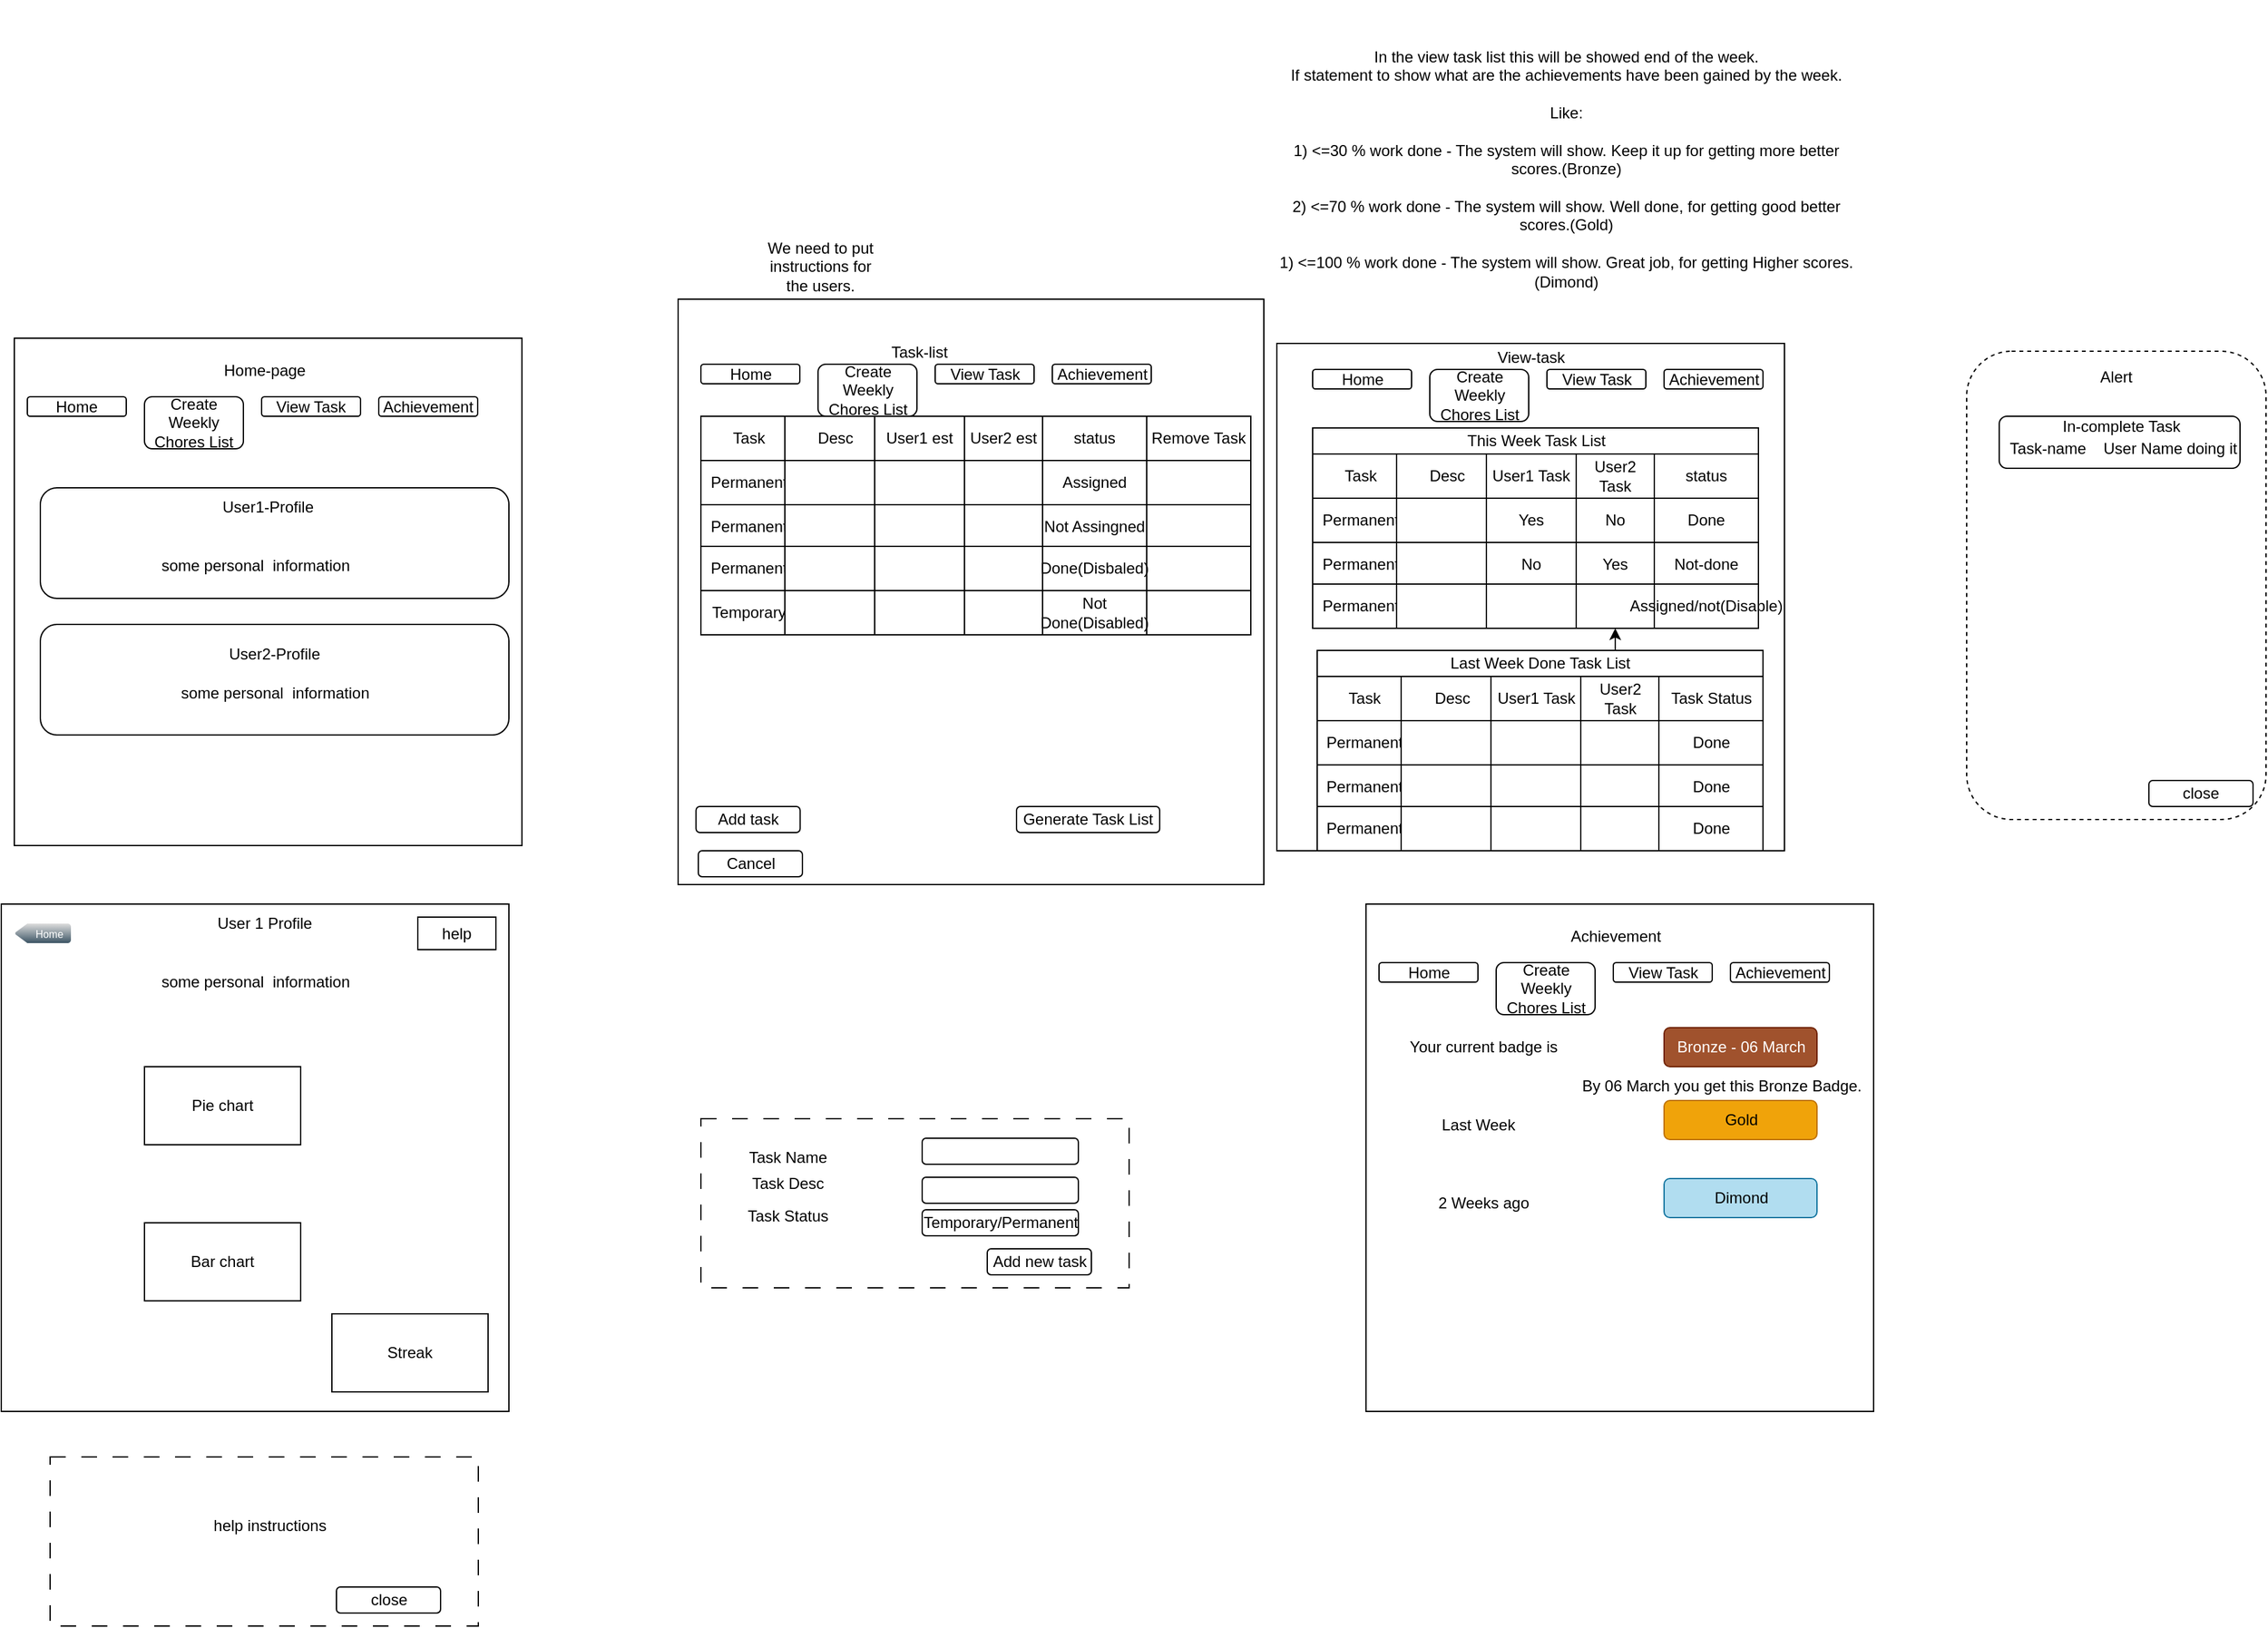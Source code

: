 <mxfile version="21.0.6" type="device"><diagram name="Page-1" id="3wJAoWSOx6QYY3Pvcc9u"><mxGraphModel dx="794" dy="1694" grid="1" gridSize="10" guides="1" tooltips="1" connect="1" arrows="1" fold="1" page="1" pageScale="1" pageWidth="827" pageHeight="1169" math="0" shadow="0"><root><mxCell id="0"/><mxCell id="1" parent="0"/><mxCell id="VqaUVUZdWkBCZ70Wt7m--1" value="" style="whiteSpace=wrap;html=1;aspect=fixed;fontStyle=1" parent="1" vertex="1"><mxGeometry x="160" y="120" width="390" height="390" as="geometry"/></mxCell><mxCell id="VqaUVUZdWkBCZ70Wt7m--2" value="" style="whiteSpace=wrap;html=1;aspect=fixed;" parent="1" vertex="1"><mxGeometry x="670" y="90" width="450" height="450" as="geometry"/></mxCell><mxCell id="VqaUVUZdWkBCZ70Wt7m--3" value="Home-page" style="text;html=1;strokeColor=none;fillColor=none;align=center;verticalAlign=middle;whiteSpace=wrap;rounded=0;" parent="1" vertex="1"><mxGeometry x="304.5" y="130" width="95" height="30" as="geometry"/></mxCell><mxCell id="VqaUVUZdWkBCZ70Wt7m--4" value="Task-list" style="text;html=1;strokeColor=none;fillColor=none;align=center;verticalAlign=middle;whiteSpace=wrap;rounded=0;" parent="1" vertex="1"><mxGeometry x="807.5" y="116" width="95" height="30" as="geometry"/></mxCell><mxCell id="VqaUVUZdWkBCZ70Wt7m--6" value="Task" style="rounded=0;whiteSpace=wrap;html=1;" parent="1" vertex="1"><mxGeometry x="687.5" y="180" width="72.5" height="34" as="geometry"/></mxCell><mxCell id="VqaUVUZdWkBCZ70Wt7m--8" value="Desc" style="rounded=0;whiteSpace=wrap;html=1;" parent="1" vertex="1"><mxGeometry x="752" y="180" width="78" height="34" as="geometry"/></mxCell><mxCell id="VqaUVUZdWkBCZ70Wt7m--9" value="User1 est" style="rounded=0;whiteSpace=wrap;html=1;" parent="1" vertex="1"><mxGeometry x="821" y="180" width="69" height="34" as="geometry"/></mxCell><mxCell id="VqaUVUZdWkBCZ70Wt7m--10" value="User2 est" style="rounded=0;whiteSpace=wrap;html=1;" parent="1" vertex="1"><mxGeometry x="890" y="180" width="60" height="34" as="geometry"/></mxCell><mxCell id="VqaUVUZdWkBCZ70Wt7m--11" value="Remove Task" style="rounded=0;whiteSpace=wrap;html=1;" parent="1" vertex="1"><mxGeometry x="1030" y="180" width="80" height="34" as="geometry"/></mxCell><mxCell id="VqaUVUZdWkBCZ70Wt7m--13" value="Permanent" style="rounded=0;whiteSpace=wrap;html=1;" parent="1" vertex="1"><mxGeometry x="687.5" y="214" width="72.5" height="34" as="geometry"/></mxCell><mxCell id="VqaUVUZdWkBCZ70Wt7m--14" value="" style="rounded=0;whiteSpace=wrap;html=1;" parent="1" vertex="1"><mxGeometry x="752" y="214" width="78" height="34" as="geometry"/></mxCell><mxCell id="VqaUVUZdWkBCZ70Wt7m--15" value="" style="rounded=0;whiteSpace=wrap;html=1;" parent="1" vertex="1"><mxGeometry x="821" y="214" width="69" height="34" as="geometry"/></mxCell><mxCell id="VqaUVUZdWkBCZ70Wt7m--16" value="" style="rounded=0;whiteSpace=wrap;html=1;" parent="1" vertex="1"><mxGeometry x="890" y="214" width="60" height="34" as="geometry"/></mxCell><mxCell id="VqaUVUZdWkBCZ70Wt7m--17" value="" style="rounded=0;whiteSpace=wrap;html=1;" parent="1" vertex="1"><mxGeometry x="1030" y="214" width="80" height="34" as="geometry"/></mxCell><mxCell id="VqaUVUZdWkBCZ70Wt7m--18" value="Permanent" style="rounded=0;whiteSpace=wrap;html=1;" parent="1" vertex="1"><mxGeometry x="687.5" y="248" width="72.5" height="34" as="geometry"/></mxCell><mxCell id="VqaUVUZdWkBCZ70Wt7m--19" value="" style="rounded=0;whiteSpace=wrap;html=1;" parent="1" vertex="1"><mxGeometry x="752" y="248" width="78" height="34" as="geometry"/></mxCell><mxCell id="VqaUVUZdWkBCZ70Wt7m--20" value="" style="rounded=0;whiteSpace=wrap;html=1;" parent="1" vertex="1"><mxGeometry x="821" y="248" width="69" height="34" as="geometry"/></mxCell><mxCell id="VqaUVUZdWkBCZ70Wt7m--21" value="" style="rounded=0;whiteSpace=wrap;html=1;" parent="1" vertex="1"><mxGeometry x="890" y="248" width="60" height="34" as="geometry"/></mxCell><mxCell id="VqaUVUZdWkBCZ70Wt7m--22" value="" style="rounded=0;whiteSpace=wrap;html=1;" parent="1" vertex="1"><mxGeometry x="1030" y="248" width="80" height="34" as="geometry"/></mxCell><mxCell id="VqaUVUZdWkBCZ70Wt7m--23" value="Permanent" style="rounded=0;whiteSpace=wrap;html=1;" parent="1" vertex="1"><mxGeometry x="687.5" y="280" width="72.5" height="34" as="geometry"/></mxCell><mxCell id="VqaUVUZdWkBCZ70Wt7m--24" value="" style="rounded=0;whiteSpace=wrap;html=1;" parent="1" vertex="1"><mxGeometry x="752" y="280" width="78" height="34" as="geometry"/></mxCell><mxCell id="VqaUVUZdWkBCZ70Wt7m--25" value="" style="rounded=0;whiteSpace=wrap;html=1;" parent="1" vertex="1"><mxGeometry x="821" y="280" width="69" height="34" as="geometry"/></mxCell><mxCell id="VqaUVUZdWkBCZ70Wt7m--26" value="" style="rounded=0;whiteSpace=wrap;html=1;" parent="1" vertex="1"><mxGeometry x="890" y="280" width="60" height="34" as="geometry"/></mxCell><mxCell id="VqaUVUZdWkBCZ70Wt7m--27" value="" style="rounded=0;whiteSpace=wrap;html=1;" parent="1" vertex="1"><mxGeometry x="1030" y="280" width="80" height="34" as="geometry"/></mxCell><mxCell id="VqaUVUZdWkBCZ70Wt7m--28" value="" style="shape=image;html=1;verticalAlign=top;verticalLabelPosition=bottom;labelBackgroundColor=#ffffff;imageAspect=0;aspect=fixed;image=https://cdn4.iconfinder.com/data/icons/essentials-74/24/013_-_Trash-128.png" parent="1" vertex="1"><mxGeometry x="1056" y="217" width="28" height="28" as="geometry"/></mxCell><mxCell id="VqaUVUZdWkBCZ70Wt7m--29" value="Add task" style="rounded=1;whiteSpace=wrap;html=1;" parent="1" vertex="1"><mxGeometry x="683.75" y="480" width="80" height="20" as="geometry"/></mxCell><mxCell id="VqaUVUZdWkBCZ70Wt7m--37" value="" style="rounded=0;whiteSpace=wrap;html=1;dashed=1;dashPattern=12 12;" parent="1" vertex="1"><mxGeometry x="687.5" y="720" width="329" height="130" as="geometry"/></mxCell><mxCell id="VqaUVUZdWkBCZ70Wt7m--35" value="" style="rounded=1;whiteSpace=wrap;html=1;" parent="1" vertex="1"><mxGeometry x="857.5" y="765" width="120" height="20" as="geometry"/></mxCell><mxCell id="VqaUVUZdWkBCZ70Wt7m--34" value="" style="rounded=1;whiteSpace=wrap;html=1;" parent="1" vertex="1"><mxGeometry x="857.5" y="735" width="120" height="20" as="geometry"/></mxCell><mxCell id="VqaUVUZdWkBCZ70Wt7m--32" value="Task Name" style="text;html=1;strokeColor=none;fillColor=none;align=center;verticalAlign=middle;whiteSpace=wrap;rounded=0;" parent="1" vertex="1"><mxGeometry x="697.5" y="735" width="112.5" height="30" as="geometry"/></mxCell><mxCell id="VqaUVUZdWkBCZ70Wt7m--36" value="Task Desc" style="text;html=1;strokeColor=none;fillColor=none;align=center;verticalAlign=middle;whiteSpace=wrap;rounded=0;" parent="1" vertex="1"><mxGeometry x="697.5" y="755" width="112.5" height="30" as="geometry"/></mxCell><mxCell id="VqaUVUZdWkBCZ70Wt7m--38" value="Add new task" style="rounded=1;whiteSpace=wrap;html=1;" parent="1" vertex="1"><mxGeometry x="907.5" y="820" width="80" height="20" as="geometry"/></mxCell><mxCell id="VqaUVUZdWkBCZ70Wt7m--39" value="Temporary" style="rounded=0;whiteSpace=wrap;html=1;" parent="1" vertex="1"><mxGeometry x="687.5" y="314" width="72.5" height="34" as="geometry"/></mxCell><mxCell id="VqaUVUZdWkBCZ70Wt7m--40" value="" style="rounded=0;whiteSpace=wrap;html=1;" parent="1" vertex="1"><mxGeometry x="752" y="314" width="78" height="34" as="geometry"/></mxCell><mxCell id="VqaUVUZdWkBCZ70Wt7m--41" value="" style="rounded=0;whiteSpace=wrap;html=1;" parent="1" vertex="1"><mxGeometry x="821" y="314" width="69" height="34" as="geometry"/></mxCell><mxCell id="VqaUVUZdWkBCZ70Wt7m--42" value="" style="rounded=0;whiteSpace=wrap;html=1;" parent="1" vertex="1"><mxGeometry x="890" y="314" width="60" height="34" as="geometry"/></mxCell><mxCell id="VqaUVUZdWkBCZ70Wt7m--43" value="" style="rounded=0;whiteSpace=wrap;html=1;" parent="1" vertex="1"><mxGeometry x="1030" y="314" width="80" height="34" as="geometry"/></mxCell><mxCell id="VqaUVUZdWkBCZ70Wt7m--44" value="Generate Task List" style="rounded=1;whiteSpace=wrap;html=1;" parent="1" vertex="1"><mxGeometry x="930" y="480" width="110" height="20" as="geometry"/></mxCell><mxCell id="VqaUVUZdWkBCZ70Wt7m--47" value="Home" style="rounded=1;whiteSpace=wrap;html=1;" parent="1" vertex="1"><mxGeometry x="170" y="165" width="76" height="15" as="geometry"/></mxCell><mxCell id="VqaUVUZdWkBCZ70Wt7m--48" value="Create Weekly Chores List" style="rounded=1;whiteSpace=wrap;html=1;" parent="1" vertex="1"><mxGeometry x="260" y="165" width="76" height="40" as="geometry"/></mxCell><mxCell id="VqaUVUZdWkBCZ70Wt7m--49" value="View Task" style="rounded=1;whiteSpace=wrap;html=1;" parent="1" vertex="1"><mxGeometry x="350" y="165" width="76" height="15" as="geometry"/></mxCell><mxCell id="VqaUVUZdWkBCZ70Wt7m--50" value="Achievement" style="rounded=1;whiteSpace=wrap;html=1;" parent="1" vertex="1"><mxGeometry x="440" y="165" width="76" height="15" as="geometry"/></mxCell><mxCell id="VqaUVUZdWkBCZ70Wt7m--52" value="Home" style="rounded=1;whiteSpace=wrap;html=1;" parent="1" vertex="1"><mxGeometry x="687.5" y="140" width="76" height="15" as="geometry"/></mxCell><mxCell id="VqaUVUZdWkBCZ70Wt7m--53" value="Create Weekly Chores List" style="rounded=1;whiteSpace=wrap;html=1;" parent="1" vertex="1"><mxGeometry x="777.5" y="140" width="76" height="40" as="geometry"/></mxCell><mxCell id="VqaUVUZdWkBCZ70Wt7m--54" value="View Task" style="rounded=1;whiteSpace=wrap;html=1;" parent="1" vertex="1"><mxGeometry x="867.5" y="140" width="76" height="15" as="geometry"/></mxCell><mxCell id="VqaUVUZdWkBCZ70Wt7m--55" value="Achievement" style="rounded=1;whiteSpace=wrap;html=1;" parent="1" vertex="1"><mxGeometry x="957.5" y="140" width="76" height="15" as="geometry"/></mxCell><mxCell id="VqaUVUZdWkBCZ70Wt7m--56" value="Task Status" style="text;html=1;strokeColor=none;fillColor=none;align=center;verticalAlign=middle;whiteSpace=wrap;rounded=0;" parent="1" vertex="1"><mxGeometry x="697.5" y="780" width="112.5" height="30" as="geometry"/></mxCell><mxCell id="VqaUVUZdWkBCZ70Wt7m--57" value="Temporary/Permanent" style="rounded=1;whiteSpace=wrap;html=1;" parent="1" vertex="1"><mxGeometry x="857.5" y="790" width="120" height="20" as="geometry"/></mxCell><mxCell id="VqaUVUZdWkBCZ70Wt7m--58" value="" style="rounded=1;whiteSpace=wrap;html=1;" parent="1" vertex="1"><mxGeometry x="180" y="235" width="360" height="85" as="geometry"/></mxCell><mxCell id="VqaUVUZdWkBCZ70Wt7m--59" value="User1-Profile" style="text;html=1;strokeColor=none;fillColor=none;align=center;verticalAlign=middle;whiteSpace=wrap;rounded=0;" parent="1" vertex="1"><mxGeometry x="311" y="235" width="88" height="30" as="geometry"/></mxCell><mxCell id="VqaUVUZdWkBCZ70Wt7m--60" value="" style="rounded=1;whiteSpace=wrap;html=1;" parent="1" vertex="1"><mxGeometry x="180" y="340" width="360" height="85" as="geometry"/></mxCell><mxCell id="VqaUVUZdWkBCZ70Wt7m--61" value="User2-Profile" style="text;html=1;strokeColor=none;fillColor=none;align=center;verticalAlign=middle;whiteSpace=wrap;rounded=0;" parent="1" vertex="1"><mxGeometry x="316" y="348" width="88" height="30" as="geometry"/></mxCell><mxCell id="VqaUVUZdWkBCZ70Wt7m--62" value="some personal&amp;nbsp; information" style="text;html=1;strokeColor=none;fillColor=none;align=center;verticalAlign=middle;whiteSpace=wrap;rounded=0;" parent="1" vertex="1"><mxGeometry x="251" y="280" width="189" height="30" as="geometry"/></mxCell><mxCell id="VqaUVUZdWkBCZ70Wt7m--63" value="some personal&amp;nbsp; information" style="text;html=1;strokeColor=none;fillColor=none;align=center;verticalAlign=middle;whiteSpace=wrap;rounded=0;" parent="1" vertex="1"><mxGeometry x="265.5" y="378" width="189" height="30" as="geometry"/></mxCell><mxCell id="VqaUVUZdWkBCZ70Wt7m--65" value="" style="whiteSpace=wrap;html=1;aspect=fixed;" parent="1" vertex="1"><mxGeometry x="150" y="555" width="390" height="390" as="geometry"/></mxCell><mxCell id="VqaUVUZdWkBCZ70Wt7m--66" value="User 1 Profile" style="text;html=1;strokeColor=none;fillColor=none;align=center;verticalAlign=middle;whiteSpace=wrap;rounded=0;" parent="1" vertex="1"><mxGeometry x="304.5" y="555" width="95" height="30" as="geometry"/></mxCell><mxCell id="VqaUVUZdWkBCZ70Wt7m--67" value="Home" style="strokeWidth=1;html=1;shadow=0;dashed=0;shape=mxgraph.ios.iButtonBack;strokeColor=#444444;fontColor=#ffffff;buttonText=;fontSize=8;fillColor=#dddddd;fillColor2=#3D5565;spacingLeft=10;whiteSpace=wrap;align=center;sketch=0;" parent="1" vertex="1"><mxGeometry x="160" y="570" width="43.5" height="15" as="geometry"/></mxCell><mxCell id="VqaUVUZdWkBCZ70Wt7m--69" value="some personal&amp;nbsp; information" style="text;html=1;strokeColor=none;fillColor=none;align=center;verticalAlign=middle;whiteSpace=wrap;rounded=0;" parent="1" vertex="1"><mxGeometry x="251" y="600" width="189" height="30" as="geometry"/></mxCell><mxCell id="VqaUVUZdWkBCZ70Wt7m--70" value="Pie chart" style="rounded=0;whiteSpace=wrap;html=1;" parent="1" vertex="1"><mxGeometry x="260" y="680" width="120" height="60" as="geometry"/></mxCell><mxCell id="VqaUVUZdWkBCZ70Wt7m--71" value="Bar chart" style="rounded=0;whiteSpace=wrap;html=1;" parent="1" vertex="1"><mxGeometry x="260" y="800" width="120" height="60" as="geometry"/></mxCell><mxCell id="VqaUVUZdWkBCZ70Wt7m--72" value="" style="rounded=0;whiteSpace=wrap;html=1;dashed=1;dashPattern=12 12;" parent="1" vertex="1"><mxGeometry x="187.5" y="980" width="329" height="130" as="geometry"/></mxCell><mxCell id="VqaUVUZdWkBCZ70Wt7m--75" value="help instructions" style="text;html=1;strokeColor=none;fillColor=none;align=center;verticalAlign=middle;whiteSpace=wrap;rounded=0;" parent="1" vertex="1"><mxGeometry x="197.5" y="995" width="317.25" height="75" as="geometry"/></mxCell><mxCell id="VqaUVUZdWkBCZ70Wt7m--77" value="close" style="rounded=1;whiteSpace=wrap;html=1;" parent="1" vertex="1"><mxGeometry x="407.5" y="1080" width="80" height="20" as="geometry"/></mxCell><mxCell id="VqaUVUZdWkBCZ70Wt7m--81" value="help" style="rounded=0;whiteSpace=wrap;html=1;" parent="1" vertex="1"><mxGeometry x="470" y="565" width="60" height="25" as="geometry"/></mxCell><mxCell id="VqaUVUZdWkBCZ70Wt7m--82" value="" style="whiteSpace=wrap;html=1;aspect=fixed;" parent="1" vertex="1"><mxGeometry x="1130" y="124" width="390" height="390" as="geometry"/></mxCell><mxCell id="VqaUVUZdWkBCZ70Wt7m--83" value="View-task" style="text;html=1;strokeColor=none;fillColor=none;align=center;verticalAlign=middle;whiteSpace=wrap;rounded=0;" parent="1" vertex="1"><mxGeometry x="1277.5" y="120" width="95" height="30" as="geometry"/></mxCell><mxCell id="VqaUVUZdWkBCZ70Wt7m--84" value="Task" style="rounded=0;whiteSpace=wrap;html=1;" parent="1" vertex="1"><mxGeometry x="1157.5" y="209" width="72.5" height="34" as="geometry"/></mxCell><mxCell id="VqaUVUZdWkBCZ70Wt7m--85" value="Desc" style="rounded=0;whiteSpace=wrap;html=1;" parent="1" vertex="1"><mxGeometry x="1222" y="209" width="78" height="34" as="geometry"/></mxCell><mxCell id="VqaUVUZdWkBCZ70Wt7m--86" value="User1 Task" style="rounded=0;whiteSpace=wrap;html=1;" parent="1" vertex="1"><mxGeometry x="1291" y="209" width="69" height="34" as="geometry"/></mxCell><mxCell id="VqaUVUZdWkBCZ70Wt7m--87" value="User2 Task" style="rounded=0;whiteSpace=wrap;html=1;" parent="1" vertex="1"><mxGeometry x="1360" y="209" width="60" height="34" as="geometry"/></mxCell><mxCell id="VqaUVUZdWkBCZ70Wt7m--88" value="status" style="rounded=0;whiteSpace=wrap;html=1;" parent="1" vertex="1"><mxGeometry x="1420" y="209" width="80" height="34" as="geometry"/></mxCell><mxCell id="VqaUVUZdWkBCZ70Wt7m--89" value="Permanent" style="rounded=0;whiteSpace=wrap;html=1;" parent="1" vertex="1"><mxGeometry x="1157.5" y="243" width="72.5" height="34" as="geometry"/></mxCell><mxCell id="VqaUVUZdWkBCZ70Wt7m--90" value="" style="rounded=0;whiteSpace=wrap;html=1;" parent="1" vertex="1"><mxGeometry x="1222" y="243" width="78" height="34" as="geometry"/></mxCell><mxCell id="VqaUVUZdWkBCZ70Wt7m--91" value="Yes" style="rounded=0;whiteSpace=wrap;html=1;" parent="1" vertex="1"><mxGeometry x="1291" y="243" width="69" height="34" as="geometry"/></mxCell><mxCell id="VqaUVUZdWkBCZ70Wt7m--92" value="No" style="rounded=0;whiteSpace=wrap;html=1;" parent="1" vertex="1"><mxGeometry x="1360" y="243" width="60" height="34" as="geometry"/></mxCell><mxCell id="VqaUVUZdWkBCZ70Wt7m--93" value="Done" style="rounded=0;whiteSpace=wrap;html=1;" parent="1" vertex="1"><mxGeometry x="1420" y="243" width="80" height="34" as="geometry"/></mxCell><mxCell id="VqaUVUZdWkBCZ70Wt7m--94" value="Permanent" style="rounded=0;whiteSpace=wrap;html=1;" parent="1" vertex="1"><mxGeometry x="1157.5" y="277" width="72.5" height="34" as="geometry"/></mxCell><mxCell id="VqaUVUZdWkBCZ70Wt7m--95" value="" style="rounded=0;whiteSpace=wrap;html=1;" parent="1" vertex="1"><mxGeometry x="1222" y="277" width="78" height="34" as="geometry"/></mxCell><mxCell id="VqaUVUZdWkBCZ70Wt7m--96" value="No" style="rounded=0;whiteSpace=wrap;html=1;" parent="1" vertex="1"><mxGeometry x="1291" y="277" width="69" height="34" as="geometry"/></mxCell><mxCell id="VqaUVUZdWkBCZ70Wt7m--97" value="Yes" style="rounded=0;whiteSpace=wrap;html=1;" parent="1" vertex="1"><mxGeometry x="1360" y="277" width="60" height="34" as="geometry"/></mxCell><mxCell id="VqaUVUZdWkBCZ70Wt7m--98" value="Not-done" style="rounded=0;whiteSpace=wrap;html=1;" parent="1" vertex="1"><mxGeometry x="1420" y="277" width="80" height="34" as="geometry"/></mxCell><mxCell id="VqaUVUZdWkBCZ70Wt7m--99" value="Permanent" style="rounded=0;whiteSpace=wrap;html=1;" parent="1" vertex="1"><mxGeometry x="1157.5" y="309" width="72.5" height="34" as="geometry"/></mxCell><mxCell id="VqaUVUZdWkBCZ70Wt7m--100" value="" style="rounded=0;whiteSpace=wrap;html=1;" parent="1" vertex="1"><mxGeometry x="1222" y="309" width="78" height="34" as="geometry"/></mxCell><mxCell id="VqaUVUZdWkBCZ70Wt7m--101" value="" style="rounded=0;whiteSpace=wrap;html=1;" parent="1" vertex="1"><mxGeometry x="1291" y="309" width="69" height="34" as="geometry"/></mxCell><mxCell id="VqaUVUZdWkBCZ70Wt7m--102" value="" style="rounded=0;whiteSpace=wrap;html=1;" parent="1" vertex="1"><mxGeometry x="1360" y="309" width="60" height="34" as="geometry"/></mxCell><mxCell id="VqaUVUZdWkBCZ70Wt7m--103" value="Assigned/not(Disable)" style="rounded=0;whiteSpace=wrap;html=1;" parent="1" vertex="1"><mxGeometry x="1420" y="309" width="80" height="34" as="geometry"/></mxCell><mxCell id="VqaUVUZdWkBCZ70Wt7m--112" value="Home" style="rounded=1;whiteSpace=wrap;html=1;" parent="1" vertex="1"><mxGeometry x="1157.5" y="144" width="76" height="15" as="geometry"/></mxCell><mxCell id="VqaUVUZdWkBCZ70Wt7m--113" value="Create Weekly Chores List" style="rounded=1;whiteSpace=wrap;html=1;" parent="1" vertex="1"><mxGeometry x="1247.5" y="144" width="76" height="40" as="geometry"/></mxCell><mxCell id="VqaUVUZdWkBCZ70Wt7m--114" value="View Task" style="rounded=1;whiteSpace=wrap;html=1;" parent="1" vertex="1"><mxGeometry x="1337.5" y="144" width="76" height="15" as="geometry"/></mxCell><mxCell id="VqaUVUZdWkBCZ70Wt7m--115" value="Achievement" style="rounded=1;whiteSpace=wrap;html=1;" parent="1" vertex="1"><mxGeometry x="1427.5" y="144" width="76" height="15" as="geometry"/></mxCell><mxCell id="VqaUVUZdWkBCZ70Wt7m--116" value="" style="shape=image;html=1;verticalAlign=top;verticalLabelPosition=bottom;labelBackgroundColor=#ffffff;imageAspect=0;aspect=fixed;image=https://cdn4.iconfinder.com/data/icons/48-bubbles/48/43.Bell-128.png" parent="1" vertex="1"><mxGeometry x="1500" y="127.25" width="15.5" height="15.5" as="geometry"/></mxCell><mxCell id="VqaUVUZdWkBCZ70Wt7m--117" value="This Week Task List" style="rounded=0;whiteSpace=wrap;html=1;" parent="1" vertex="1"><mxGeometry x="1157.5" y="189" width="342.5" height="20" as="geometry"/></mxCell><mxCell id="VqaUVUZdWkBCZ70Wt7m--118" value="Task" style="rounded=0;whiteSpace=wrap;html=1;" parent="1" vertex="1"><mxGeometry x="1161" y="380" width="72.5" height="34" as="geometry"/></mxCell><mxCell id="VqaUVUZdWkBCZ70Wt7m--119" value="Desc" style="rounded=0;whiteSpace=wrap;html=1;" parent="1" vertex="1"><mxGeometry x="1225.5" y="380" width="78" height="34" as="geometry"/></mxCell><mxCell id="VqaUVUZdWkBCZ70Wt7m--139" value="" style="edgeStyle=orthogonalEdgeStyle;rounded=0;orthogonalLoop=1;jettySize=auto;html=1;" parent="1" source="VqaUVUZdWkBCZ70Wt7m--120" target="VqaUVUZdWkBCZ70Wt7m--102" edge="1"><mxGeometry relative="1" as="geometry"/></mxCell><mxCell id="VqaUVUZdWkBCZ70Wt7m--120" value="User1 Task" style="rounded=0;whiteSpace=wrap;html=1;" parent="1" vertex="1"><mxGeometry x="1294.5" y="380" width="69" height="34" as="geometry"/></mxCell><mxCell id="VqaUVUZdWkBCZ70Wt7m--121" value="User2 Task" style="rounded=0;whiteSpace=wrap;html=1;" parent="1" vertex="1"><mxGeometry x="1363.5" y="380" width="60" height="34" as="geometry"/></mxCell><mxCell id="VqaUVUZdWkBCZ70Wt7m--122" value="Task Status" style="rounded=0;whiteSpace=wrap;html=1;" parent="1" vertex="1"><mxGeometry x="1423.5" y="380" width="80" height="34" as="geometry"/></mxCell><mxCell id="VqaUVUZdWkBCZ70Wt7m--123" value="Permanent" style="rounded=0;whiteSpace=wrap;html=1;" parent="1" vertex="1"><mxGeometry x="1161" y="414" width="72.5" height="34" as="geometry"/></mxCell><mxCell id="VqaUVUZdWkBCZ70Wt7m--124" value="" style="rounded=0;whiteSpace=wrap;html=1;" parent="1" vertex="1"><mxGeometry x="1225.5" y="414" width="78" height="34" as="geometry"/></mxCell><mxCell id="VqaUVUZdWkBCZ70Wt7m--125" value="" style="rounded=0;whiteSpace=wrap;html=1;" parent="1" vertex="1"><mxGeometry x="1294.5" y="414" width="69" height="34" as="geometry"/></mxCell><mxCell id="VqaUVUZdWkBCZ70Wt7m--126" value="" style="rounded=0;whiteSpace=wrap;html=1;" parent="1" vertex="1"><mxGeometry x="1363.5" y="414" width="60" height="34" as="geometry"/></mxCell><mxCell id="VqaUVUZdWkBCZ70Wt7m--127" value="Done" style="rounded=0;whiteSpace=wrap;html=1;" parent="1" vertex="1"><mxGeometry x="1423.5" y="414" width="80" height="34" as="geometry"/></mxCell><mxCell id="VqaUVUZdWkBCZ70Wt7m--128" value="Permanent" style="rounded=0;whiteSpace=wrap;html=1;" parent="1" vertex="1"><mxGeometry x="1161" y="448" width="72.5" height="34" as="geometry"/></mxCell><mxCell id="VqaUVUZdWkBCZ70Wt7m--129" value="" style="rounded=0;whiteSpace=wrap;html=1;" parent="1" vertex="1"><mxGeometry x="1225.5" y="448" width="78" height="34" as="geometry"/></mxCell><mxCell id="VqaUVUZdWkBCZ70Wt7m--130" value="" style="rounded=0;whiteSpace=wrap;html=1;" parent="1" vertex="1"><mxGeometry x="1294.5" y="448" width="69" height="34" as="geometry"/></mxCell><mxCell id="VqaUVUZdWkBCZ70Wt7m--131" value="" style="rounded=0;whiteSpace=wrap;html=1;" parent="1" vertex="1"><mxGeometry x="1363.5" y="448" width="60" height="34" as="geometry"/></mxCell><mxCell id="VqaUVUZdWkBCZ70Wt7m--132" value="Done" style="rounded=0;whiteSpace=wrap;html=1;" parent="1" vertex="1"><mxGeometry x="1423.5" y="448" width="80" height="34" as="geometry"/></mxCell><mxCell id="VqaUVUZdWkBCZ70Wt7m--133" value="Permanent" style="rounded=0;whiteSpace=wrap;html=1;" parent="1" vertex="1"><mxGeometry x="1161" y="480" width="72.5" height="34" as="geometry"/></mxCell><mxCell id="VqaUVUZdWkBCZ70Wt7m--134" value="" style="rounded=0;whiteSpace=wrap;html=1;" parent="1" vertex="1"><mxGeometry x="1225.5" y="480" width="78" height="34" as="geometry"/></mxCell><mxCell id="VqaUVUZdWkBCZ70Wt7m--135" value="" style="rounded=0;whiteSpace=wrap;html=1;" parent="1" vertex="1"><mxGeometry x="1294.5" y="480" width="69" height="34" as="geometry"/></mxCell><mxCell id="VqaUVUZdWkBCZ70Wt7m--136" value="" style="rounded=0;whiteSpace=wrap;html=1;" parent="1" vertex="1"><mxGeometry x="1363.5" y="480" width="60" height="34" as="geometry"/></mxCell><mxCell id="VqaUVUZdWkBCZ70Wt7m--137" value="Done" style="rounded=0;whiteSpace=wrap;html=1;" parent="1" vertex="1"><mxGeometry x="1423.5" y="480" width="80" height="34" as="geometry"/></mxCell><mxCell id="VqaUVUZdWkBCZ70Wt7m--138" value="Last Week Done Task List" style="rounded=0;whiteSpace=wrap;html=1;" parent="1" vertex="1"><mxGeometry x="1161" y="360" width="342.5" height="20" as="geometry"/></mxCell><mxCell id="VqaUVUZdWkBCZ70Wt7m--141" value="" style="whiteSpace=wrap;html=1;aspect=fixed;fontStyle=1" parent="1" vertex="1"><mxGeometry x="1198.5" y="555" width="390" height="390" as="geometry"/></mxCell><mxCell id="VqaUVUZdWkBCZ70Wt7m--142" value="Achievement" style="text;html=1;strokeColor=none;fillColor=none;align=center;verticalAlign=middle;whiteSpace=wrap;rounded=0;" parent="1" vertex="1"><mxGeometry x="1343" y="565" width="95" height="30" as="geometry"/></mxCell><mxCell id="VqaUVUZdWkBCZ70Wt7m--143" value="Home" style="rounded=1;whiteSpace=wrap;html=1;" parent="1" vertex="1"><mxGeometry x="1208.5" y="600" width="76" height="15" as="geometry"/></mxCell><mxCell id="VqaUVUZdWkBCZ70Wt7m--144" value="Create Weekly Chores List" style="rounded=1;whiteSpace=wrap;html=1;" parent="1" vertex="1"><mxGeometry x="1298.5" y="600" width="76" height="40" as="geometry"/></mxCell><mxCell id="VqaUVUZdWkBCZ70Wt7m--145" value="View Task" style="rounded=1;whiteSpace=wrap;html=1;" parent="1" vertex="1"><mxGeometry x="1388.5" y="600" width="76" height="15" as="geometry"/></mxCell><mxCell id="VqaUVUZdWkBCZ70Wt7m--146" value="Achievement" style="rounded=1;whiteSpace=wrap;html=1;" parent="1" vertex="1"><mxGeometry x="1478.5" y="600" width="76" height="15" as="geometry"/></mxCell><mxCell id="VqaUVUZdWkBCZ70Wt7m--153" value="" style="rounded=1;whiteSpace=wrap;html=1;dashed=1;" parent="1" vertex="1"><mxGeometry x="1660" y="130" width="230" height="360" as="geometry"/></mxCell><mxCell id="VqaUVUZdWkBCZ70Wt7m--154" value="Alert" style="text;html=1;strokeColor=none;fillColor=none;align=center;verticalAlign=middle;whiteSpace=wrap;rounded=0;" parent="1" vertex="1"><mxGeometry x="1745" y="135" width="60" height="30" as="geometry"/></mxCell><mxCell id="VqaUVUZdWkBCZ70Wt7m--155" value="" style="rounded=1;whiteSpace=wrap;html=1;" parent="1" vertex="1"><mxGeometry x="1685" y="180" width="185" height="40" as="geometry"/></mxCell><mxCell id="VqaUVUZdWkBCZ70Wt7m--156" value="In-complete Task" style="text;html=1;strokeColor=none;fillColor=none;align=center;verticalAlign=middle;whiteSpace=wrap;rounded=0;" parent="1" vertex="1"><mxGeometry x="1724" y="173" width="110" height="30" as="geometry"/></mxCell><mxCell id="VqaUVUZdWkBCZ70Wt7m--157" value="Task-name" style="text;html=1;strokeColor=none;fillColor=none;align=center;verticalAlign=middle;whiteSpace=wrap;rounded=0;" parent="1" vertex="1"><mxGeometry x="1685" y="190" width="75" height="30" as="geometry"/></mxCell><mxCell id="VqaUVUZdWkBCZ70Wt7m--158" value="User Name doing it" style="text;html=1;strokeColor=none;fillColor=none;align=center;verticalAlign=middle;whiteSpace=wrap;rounded=0;" parent="1" vertex="1"><mxGeometry x="1764" y="190" width="105" height="30" as="geometry"/></mxCell><mxCell id="VqaUVUZdWkBCZ70Wt7m--159" value="close" style="rounded=1;whiteSpace=wrap;html=1;" parent="1" vertex="1"><mxGeometry x="1800" y="460" width="80" height="20" as="geometry"/></mxCell><mxCell id="VqaUVUZdWkBCZ70Wt7m--160" value="Streak" style="rounded=0;whiteSpace=wrap;html=1;" parent="1" vertex="1"><mxGeometry x="404" y="870" width="120" height="60" as="geometry"/></mxCell><mxCell id="XX2jFR_vDhJVu820eyDR-1" value="We need to put instructions for the users." style="text;html=1;strokeColor=none;fillColor=none;align=center;verticalAlign=middle;whiteSpace=wrap;rounded=0;" parent="1" vertex="1"><mxGeometry x="732" y="50" width="95" height="30" as="geometry"/></mxCell><mxCell id="XX2jFR_vDhJVu820eyDR-2" value="In the view task list this will be showed end of the week.&lt;br&gt;If statement to show what are the achievements have been gained by the week.&lt;br&gt;&lt;br&gt;Like:&lt;br&gt;&lt;br&gt;1) &amp;lt;=30 % work done - The system will show. Keep it up for getting more better scores.(Bronze)&lt;br&gt;&lt;br&gt;2) &amp;lt;=70 % work done - The system will show. Well done, for getting good better scores.(Gold)&lt;br&gt;&lt;br&gt;1) &amp;lt;=100 % work done - The system will show. Great job, for getting Higher scores.(Dimond)" style="text;html=1;strokeColor=none;fillColor=none;align=center;verticalAlign=middle;whiteSpace=wrap;rounded=0;" parent="1" vertex="1"><mxGeometry x="1130" y="-140" width="444.5" height="260" as="geometry"/></mxCell><mxCell id="XX2jFR_vDhJVu820eyDR-3" value="Your current badge is" style="text;html=1;strokeColor=none;fillColor=none;align=center;verticalAlign=middle;whiteSpace=wrap;rounded=0;" parent="1" vertex="1"><mxGeometry x="1198.5" y="650" width="180" height="30" as="geometry"/></mxCell><mxCell id="XX2jFR_vDhJVu820eyDR-4" value="Bronze - 06 March" style="rounded=1;whiteSpace=wrap;html=1;fillColor=#a0522d;fontColor=#ffffff;strokeColor=#6D1F00;" parent="1" vertex="1"><mxGeometry x="1427.5" y="650" width="117.5" height="30" as="geometry"/></mxCell><mxCell id="XX2jFR_vDhJVu820eyDR-5" value="Last Week" style="text;html=1;strokeColor=none;fillColor=none;align=center;verticalAlign=middle;whiteSpace=wrap;rounded=0;" parent="1" vertex="1"><mxGeometry x="1194.5" y="710" width="180" height="30" as="geometry"/></mxCell><mxCell id="XX2jFR_vDhJVu820eyDR-6" value="Gold" style="rounded=1;whiteSpace=wrap;html=1;fillColor=#f0a30a;fontColor=#000000;strokeColor=#BD7000;" parent="1" vertex="1"><mxGeometry x="1427.5" y="706" width="117.5" height="30" as="geometry"/></mxCell><mxCell id="XX2jFR_vDhJVu820eyDR-7" value="2 Weeks ago" style="text;html=1;strokeColor=none;fillColor=none;align=center;verticalAlign=middle;whiteSpace=wrap;rounded=0;" parent="1" vertex="1"><mxGeometry x="1198.5" y="770" width="180" height="30" as="geometry"/></mxCell><mxCell id="XX2jFR_vDhJVu820eyDR-8" value="Dimond" style="rounded=1;whiteSpace=wrap;html=1;fillColor=#b1ddf0;strokeColor=#10739e;" parent="1" vertex="1"><mxGeometry x="1427.5" y="766" width="117.5" height="30" as="geometry"/></mxCell><mxCell id="XX2jFR_vDhJVu820eyDR-9" value="By 06 March you get this Bronze Badge." style="text;html=1;strokeColor=none;fillColor=none;align=center;verticalAlign=middle;whiteSpace=wrap;rounded=0;" parent="1" vertex="1"><mxGeometry x="1360" y="680" width="223.75" height="30" as="geometry"/></mxCell><mxCell id="jNKQTwlEJxSlMww0d9lN-2" value="status" style="rounded=0;whiteSpace=wrap;html=1;" parent="1" vertex="1"><mxGeometry x="950" y="180" width="80" height="34" as="geometry"/></mxCell><mxCell id="jNKQTwlEJxSlMww0d9lN-3" value="Assigned" style="rounded=0;whiteSpace=wrap;html=1;" parent="1" vertex="1"><mxGeometry x="950" y="214" width="80" height="34" as="geometry"/></mxCell><mxCell id="jNKQTwlEJxSlMww0d9lN-4" value="Not Assingned" style="rounded=0;whiteSpace=wrap;html=1;" parent="1" vertex="1"><mxGeometry x="950" y="248" width="80" height="34" as="geometry"/></mxCell><mxCell id="jNKQTwlEJxSlMww0d9lN-5" value="Done(Disbaled)" style="rounded=0;whiteSpace=wrap;html=1;" parent="1" vertex="1"><mxGeometry x="950" y="280" width="80" height="34" as="geometry"/></mxCell><mxCell id="jNKQTwlEJxSlMww0d9lN-7" value="Not Done(Disabled)" style="rounded=0;whiteSpace=wrap;html=1;" parent="1" vertex="1"><mxGeometry x="950" y="314" width="80" height="34" as="geometry"/></mxCell><mxCell id="52yYqZ3K_uvhH1gT-9aL-1" value="Cancel" style="rounded=1;whiteSpace=wrap;html=1;" vertex="1" parent="1"><mxGeometry x="685.5" y="514" width="80" height="20" as="geometry"/></mxCell></root></mxGraphModel></diagram></mxfile>